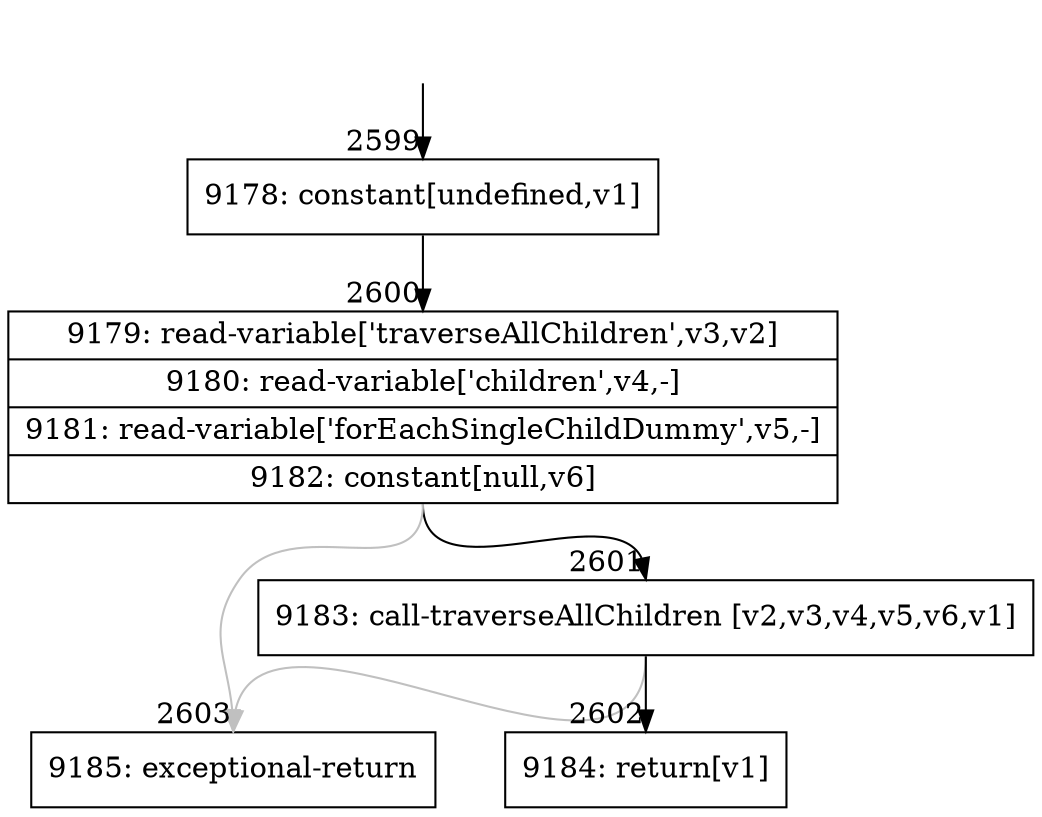digraph {
rankdir="TD"
BB_entry191[shape=none,label=""];
BB_entry191 -> BB2599 [tailport=s, headport=n, headlabel="    2599"]
BB2599 [shape=record label="{9178: constant[undefined,v1]}" ] 
BB2599 -> BB2600 [tailport=s, headport=n, headlabel="      2600"]
BB2600 [shape=record label="{9179: read-variable['traverseAllChildren',v3,v2]|9180: read-variable['children',v4,-]|9181: read-variable['forEachSingleChildDummy',v5,-]|9182: constant[null,v6]}" ] 
BB2600 -> BB2601 [tailport=s, headport=n, headlabel="      2601"]
BB2600 -> BB2603 [tailport=s, headport=n, color=gray, headlabel="      2603"]
BB2601 [shape=record label="{9183: call-traverseAllChildren [v2,v3,v4,v5,v6,v1]}" ] 
BB2601 -> BB2602 [tailport=s, headport=n, headlabel="      2602"]
BB2601 -> BB2603 [tailport=s, headport=n, color=gray]
BB2602 [shape=record label="{9184: return[v1]}" ] 
BB2603 [shape=record label="{9185: exceptional-return}" ] 
//#$~ 4973
}
